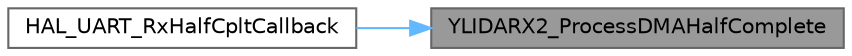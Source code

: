 digraph "YLIDARX2_ProcessDMAHalfComplete"
{
 // LATEX_PDF_SIZE
  bgcolor="transparent";
  edge [fontname=Helvetica,fontsize=10,labelfontname=Helvetica,labelfontsize=10];
  node [fontname=Helvetica,fontsize=10,shape=box,height=0.2,width=0.4];
  rankdir="RL";
  Node1 [id="Node000001",label="YLIDARX2_ProcessDMAHalfComplete",height=0.2,width=0.4,color="gray40", fillcolor="grey60", style="filled", fontcolor="black",tooltip="Process the first half of the DMA buffer."];
  Node1 -> Node2 [id="edge1_Node000001_Node000002",dir="back",color="steelblue1",style="solid",tooltip=" "];
  Node2 [id="Node000002",label="HAL_UART_RxHalfCpltCallback",height=0.2,width=0.4,color="grey40", fillcolor="white", style="filled",URL="$main_8c.html#a1884970cc493d8efba5aec28c0d526e7",tooltip="Interrupt callbacks."];
}
